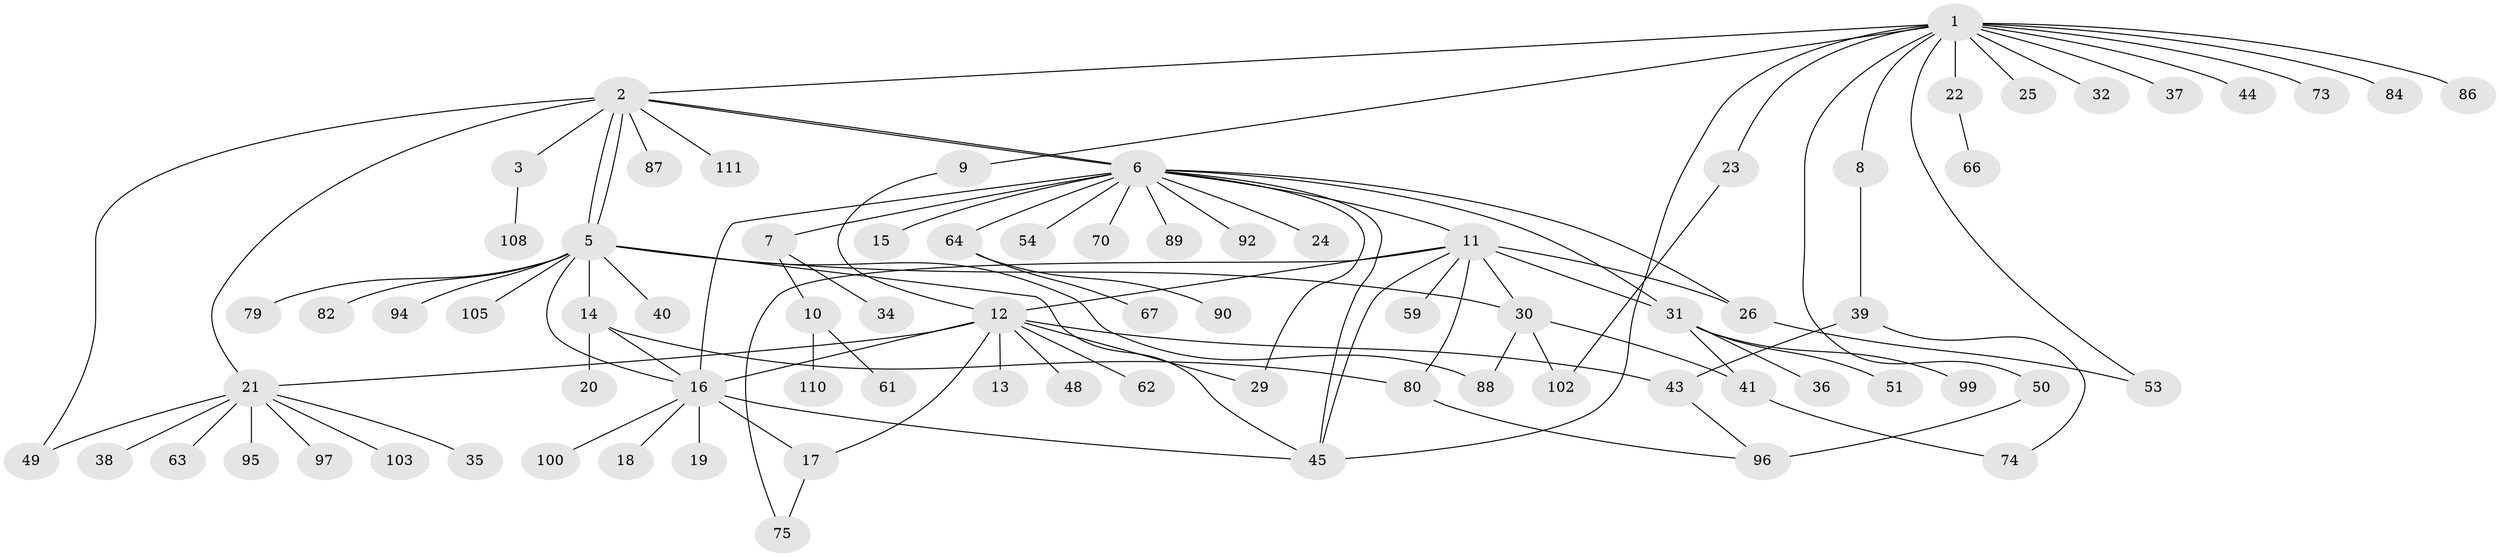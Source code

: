 // original degree distribution, {17: 0.018018018018018018, 11: 0.009009009009009009, 3: 0.12612612612612611, 1: 0.5405405405405406, 10: 0.02702702702702703, 4: 0.05405405405405406, 2: 0.17117117117117117, 9: 0.009009009009009009, 5: 0.018018018018018018, 7: 0.018018018018018018, 6: 0.009009009009009009}
// Generated by graph-tools (version 1.1) at 2025/41/03/06/25 10:41:46]
// undirected, 79 vertices, 105 edges
graph export_dot {
graph [start="1"]
  node [color=gray90,style=filled];
  1 [super="+33"];
  2 [super="+77"];
  3 [super="+4"];
  5 [super="+58"];
  6 [super="+27"];
  7 [super="+57"];
  8;
  9;
  10 [super="+42"];
  11 [super="+109"];
  12 [super="+28"];
  13 [super="+72"];
  14 [super="+78"];
  15;
  16 [super="+52"];
  17;
  18 [super="+56"];
  19;
  20;
  21 [super="+85"];
  22 [super="+101"];
  23 [super="+46"];
  24 [super="+68"];
  25;
  26 [super="+55"];
  29 [super="+47"];
  30 [super="+65"];
  31 [super="+83"];
  32;
  34;
  35;
  36 [super="+69"];
  37;
  38;
  39 [super="+93"];
  40;
  41 [super="+76"];
  43 [super="+60"];
  44;
  45 [super="+104"];
  48;
  49;
  50;
  51;
  53 [super="+91"];
  54;
  59 [super="+71"];
  61;
  62;
  63;
  64;
  66;
  67;
  70 [super="+107"];
  73;
  74;
  75;
  79;
  80 [super="+81"];
  82;
  84;
  86;
  87;
  88 [super="+106"];
  89;
  90;
  92;
  94;
  95;
  96 [super="+98"];
  97;
  99;
  100;
  102;
  103;
  105;
  108;
  110;
  111;
  1 -- 2;
  1 -- 8;
  1 -- 9;
  1 -- 22 [weight=2];
  1 -- 23;
  1 -- 25;
  1 -- 32;
  1 -- 37;
  1 -- 44;
  1 -- 45;
  1 -- 50;
  1 -- 53;
  1 -- 73;
  1 -- 84;
  1 -- 86;
  2 -- 3;
  2 -- 5;
  2 -- 5;
  2 -- 6;
  2 -- 6;
  2 -- 21;
  2 -- 49;
  2 -- 87;
  2 -- 111;
  3 -- 108;
  5 -- 14;
  5 -- 16;
  5 -- 40;
  5 -- 79;
  5 -- 82;
  5 -- 94;
  5 -- 88;
  5 -- 105;
  5 -- 30;
  5 -- 45;
  6 -- 7;
  6 -- 11;
  6 -- 15;
  6 -- 16;
  6 -- 24;
  6 -- 26;
  6 -- 29;
  6 -- 31;
  6 -- 45;
  6 -- 54;
  6 -- 64;
  6 -- 70;
  6 -- 89;
  6 -- 92;
  7 -- 10;
  7 -- 34;
  8 -- 39;
  9 -- 12;
  10 -- 61;
  10 -- 110;
  11 -- 12;
  11 -- 26;
  11 -- 30;
  11 -- 31;
  11 -- 45;
  11 -- 59;
  11 -- 75;
  11 -- 80;
  12 -- 13;
  12 -- 17;
  12 -- 21;
  12 -- 29;
  12 -- 62;
  12 -- 16;
  12 -- 48;
  12 -- 43;
  14 -- 16;
  14 -- 20;
  14 -- 80;
  16 -- 17;
  16 -- 18;
  16 -- 19;
  16 -- 45;
  16 -- 100;
  17 -- 75;
  21 -- 35;
  21 -- 38;
  21 -- 63;
  21 -- 95;
  21 -- 49;
  21 -- 97;
  21 -- 103;
  22 -- 66;
  23 -- 102;
  26 -- 53;
  30 -- 41;
  30 -- 88;
  30 -- 102;
  31 -- 36;
  31 -- 41;
  31 -- 51;
  31 -- 99;
  39 -- 43;
  39 -- 74;
  41 -- 74;
  43 -- 96;
  50 -- 96 [weight=2];
  64 -- 67;
  64 -- 90;
  80 -- 96;
}
